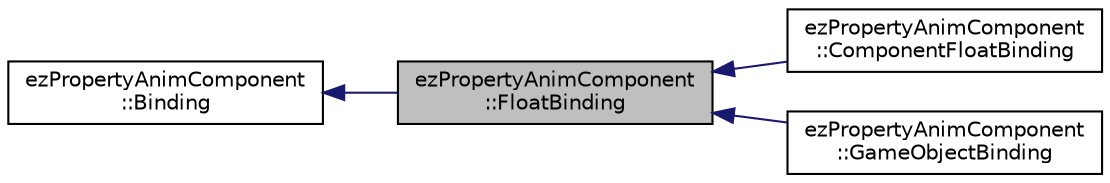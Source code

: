 digraph "ezPropertyAnimComponent::FloatBinding"
{
 // LATEX_PDF_SIZE
  edge [fontname="Helvetica",fontsize="10",labelfontname="Helvetica",labelfontsize="10"];
  node [fontname="Helvetica",fontsize="10",shape=record];
  rankdir="LR";
  Node1 [label="ezPropertyAnimComponent\l::FloatBinding",height=0.2,width=0.4,color="black", fillcolor="grey75", style="filled", fontcolor="black",tooltip=" "];
  Node2 -> Node1 [dir="back",color="midnightblue",fontsize="10",style="solid",fontname="Helvetica"];
  Node2 [label="ezPropertyAnimComponent\l::Binding",height=0.2,width=0.4,color="black", fillcolor="white", style="filled",URL="$d0/d01/structez_property_anim_component_1_1_binding.htm",tooltip=" "];
  Node1 -> Node3 [dir="back",color="midnightblue",fontsize="10",style="solid",fontname="Helvetica"];
  Node3 [label="ezPropertyAnimComponent\l::ComponentFloatBinding",height=0.2,width=0.4,color="black", fillcolor="white", style="filled",URL="$d9/d40/structez_property_anim_component_1_1_component_float_binding.htm",tooltip=" "];
  Node1 -> Node4 [dir="back",color="midnightblue",fontsize="10",style="solid",fontname="Helvetica"];
  Node4 [label="ezPropertyAnimComponent\l::GameObjectBinding",height=0.2,width=0.4,color="black", fillcolor="white", style="filled",URL="$da/d48/structez_property_anim_component_1_1_game_object_binding.htm",tooltip=" "];
}

